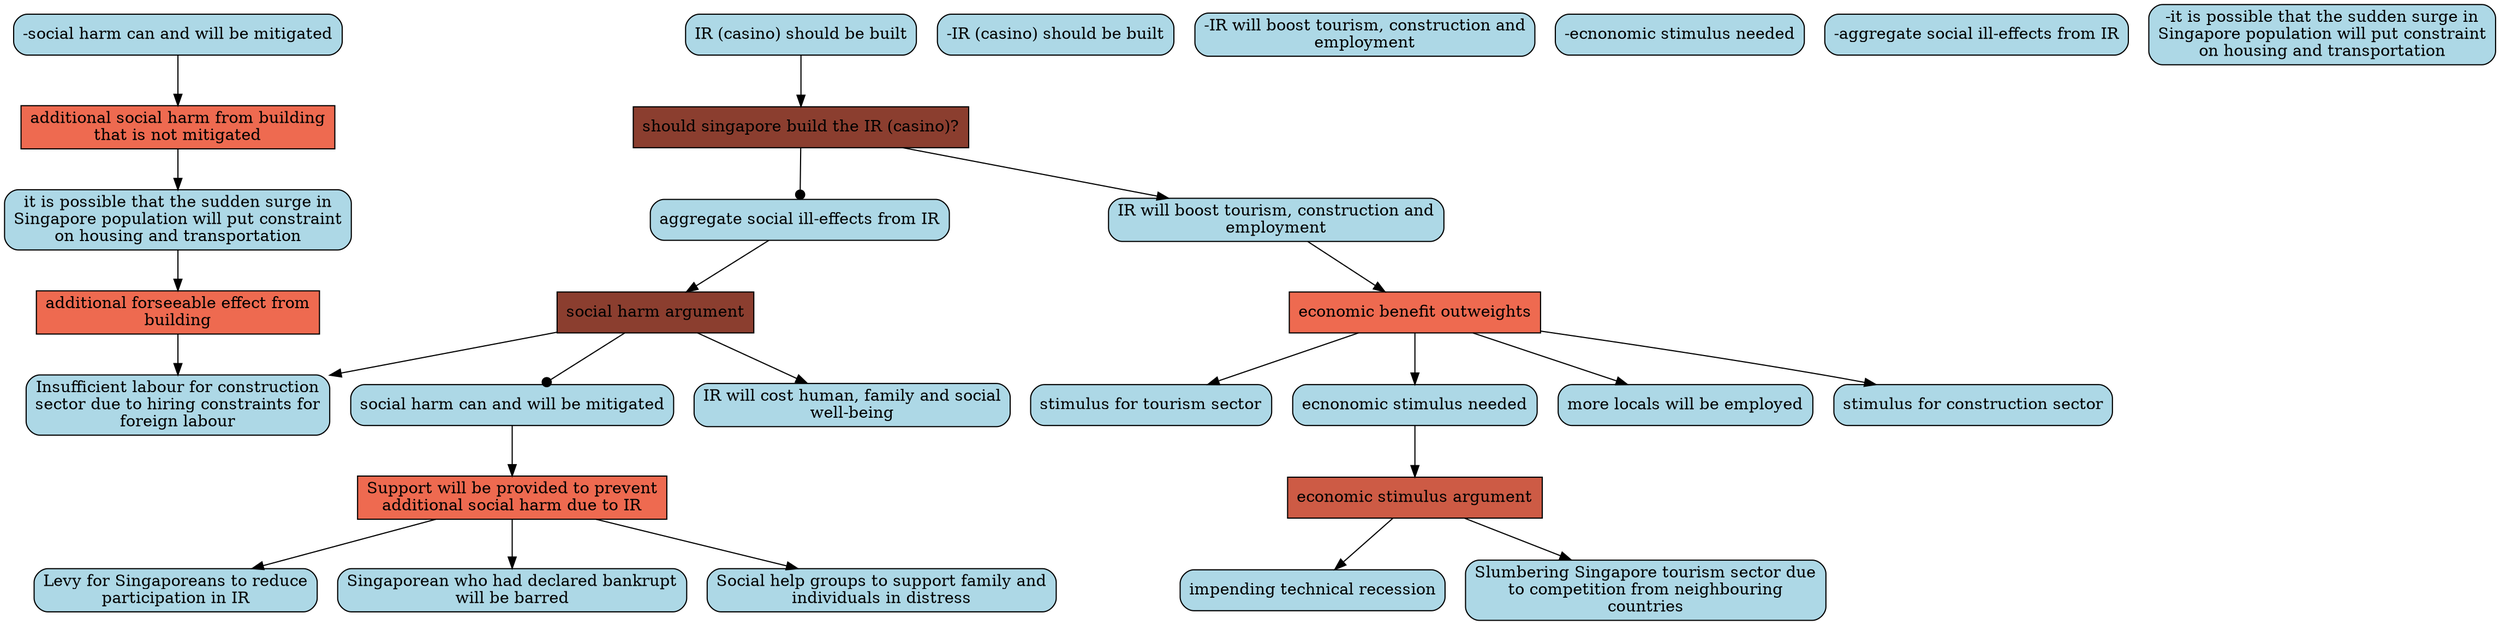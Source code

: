 digraph G{ 
"should singapore build the IR (casino)?" [color="black", fillcolor="coral4",fixedsize=false, shape=box, style="filled"]; 
"IR (casino) should be built" [color="black", fillcolor="lightblue", fixedsize=false,  shape="box", style="rounded,filled"]; 
"-IR (casino) should be built" [color="black", fillcolor="lightblue", fixedsize=false,  shape="box", style="rounded,filled"]; 
"IR will boost tourism, construction and\nemployment" [color="black", fillcolor="lightblue", fixedsize=false,  shape="box", style="rounded,filled"]; 
"aggregate social ill-effects from IR" [color="black", fillcolor="lightblue", fixedsize=false,  shape="box", style="rounded,filled"]; 
"economic benefit outweights" [color="black", fillcolor="coral2",fixedsize=false, shape=box, style="filled"]; 
"-IR will boost tourism, construction and\nemployment" [color="black", fillcolor="lightblue", fixedsize=false,  shape="box", style="rounded,filled"]; 
"ecnonomic stimulus needed" [color="black", fillcolor="lightblue", fixedsize=false,  shape="box", style="rounded,filled"]; 
"more locals will be employed" [color="black", fillcolor="lightblue", fixedsize=false,  shape="box", style="rounded,filled"]; 
"stimulus for construction sector" [color="black", fillcolor="lightblue", fixedsize=false,  shape="box", style="rounded,filled"]; 
"stimulus for tourism sector" [color="black", fillcolor="lightblue", fixedsize=false,  shape="box", style="rounded,filled"]; 
"economic stimulus argument" [color="black", fillcolor="coral3",fixedsize=false, shape=box, style="filled"]; 
"-ecnonomic stimulus needed" [color="black", fillcolor="lightblue", fixedsize=false,  shape="box", style="rounded,filled"]; 
"Slumbering Singapore tourism sector due\nto competition from neighbouring\ncountries" [color="black", fillcolor="lightblue", fixedsize=false,  shape="box", style="rounded,filled"]; 
"impending technical recession" [color="black", fillcolor="lightblue", fixedsize=false,  shape="box", style="rounded,filled"]; 
"social harm argument" [color="black", fillcolor="coral4",fixedsize=false, shape=box, style="filled"]; 
"-aggregate social ill-effects from IR" [color="black", fillcolor="lightblue", fixedsize=false,  shape="box", style="rounded,filled"]; 
"IR will cost human, family and social\nwell-being" [color="black", fillcolor="lightblue", fixedsize=false,  shape="box", style="rounded,filled"]; 
"Insufficient labour for construction\nsector due to hiring constraints for\nforeign labour" [color="black", fillcolor="lightblue", fixedsize=false,  shape="box", style="rounded,filled"]; 
"social harm can and will be mitigated" [color="black", fillcolor="lightblue", fixedsize=false,  shape="box", style="rounded,filled"]; 
"Support will be provided to prevent\nadditional social harm due to IR" [color="black", fillcolor="coral2",fixedsize=false, shape=box, style="filled"]; 
"-social harm can and will be mitigated" [color="black", fillcolor="lightblue", fixedsize=false,  shape="box", style="rounded,filled"]; 
"Levy for Singaporeans to reduce\nparticipation in IR" [color="black", fillcolor="lightblue", fixedsize=false,  shape="box", style="rounded,filled"]; 
"Singaporean who had declared bankrupt\nwill be barred" [color="black", fillcolor="lightblue", fixedsize=false,  shape="box", style="rounded,filled"]; 
"Social help groups to support family and\nindividuals in distress" [color="black", fillcolor="lightblue", fixedsize=false,  shape="box", style="rounded,filled"]; 
"additional social harm from building\nthat is not mitigated" [color="black", fillcolor="coral2",fixedsize=false, shape=box, style="filled"]; 
"it is possible that the sudden surge in\nSingapore population will put constraint\non housing and transportation" [color="black", fillcolor="lightblue", fixedsize=false,  shape="box", style="rounded,filled"]; 
"additional forseeable effect from\nbuilding" [color="black", fillcolor="coral2",fixedsize=false, shape=box, style="filled"]; 
"-it is possible that the sudden surge in\nSingapore population will put constraint\non housing and transportation" [color="black", fillcolor="lightblue", fixedsize=false,  shape="box", style="rounded,filled"]; 
"IR (casino) should be built" -> "should singapore build the IR (casino)?" ; 
"should singapore build the IR (casino)?" -> "IR will boost tourism, construction and\nemployment" ; 
"should singapore build the IR (casino)?" -> "aggregate social ill-effects from IR" [arrowhead=dot] ; 
"IR will boost tourism, construction and\nemployment" -> "economic benefit outweights" ; 
"economic benefit outweights" -> "ecnonomic stimulus needed" ; 
"economic benefit outweights" -> "more locals will be employed" ; 
"economic benefit outweights" -> "stimulus for construction sector" ; 
"economic benefit outweights" -> "stimulus for tourism sector" ; 
"ecnonomic stimulus needed" -> "economic stimulus argument" ; 
"economic stimulus argument" -> "Slumbering Singapore tourism sector due\nto competition from neighbouring\ncountries" ; 
"economic stimulus argument" -> "impending technical recession" ; 
"aggregate social ill-effects from IR" -> "social harm argument" ; 
"social harm argument" -> "IR will cost human, family and social\nwell-being" ; 
"social harm argument" -> "Insufficient labour for construction\nsector due to hiring constraints for\nforeign labour" ; 
"social harm argument" -> "social harm can and will be mitigated" [arrowhead=dot] ; 
"social harm can and will be mitigated" -> "Support will be provided to prevent\nadditional social harm due to IR" ; 
"Support will be provided to prevent\nadditional social harm due to IR" -> "Levy for Singaporeans to reduce\nparticipation in IR" ; 
"Support will be provided to prevent\nadditional social harm due to IR" -> "Singaporean who had declared bankrupt\nwill be barred" ; 
"Support will be provided to prevent\nadditional social harm due to IR" -> "Social help groups to support family and\nindividuals in distress" ; 
"-social harm can and will be mitigated" -> "additional social harm from building\nthat is not mitigated" ; 
"additional social harm from building\nthat is not mitigated" -> "it is possible that the sudden surge in\nSingapore population will put constraint\non housing and transportation" ; 
"it is possible that the sudden surge in\nSingapore population will put constraint\non housing and transportation" -> "additional forseeable effect from\nbuilding" ; 
"additional forseeable effect from\nbuilding" -> "Insufficient labour for construction\nsector due to hiring constraints for\nforeign labour" ; 
}
